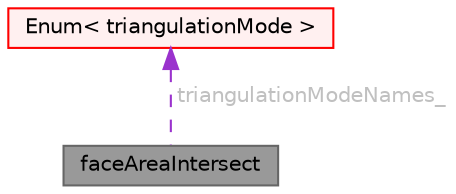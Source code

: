digraph "faceAreaIntersect"
{
 // LATEX_PDF_SIZE
  bgcolor="transparent";
  edge [fontname=Helvetica,fontsize=10,labelfontname=Helvetica,labelfontsize=10];
  node [fontname=Helvetica,fontsize=10,shape=box,height=0.2,width=0.4];
  Node1 [id="Node000001",label="faceAreaIntersect",height=0.2,width=0.4,color="gray40", fillcolor="grey60", style="filled", fontcolor="black",tooltip="Face intersection class."];
  Node2 -> Node1 [id="edge1_Node000001_Node000002",dir="back",color="darkorchid3",style="dashed",tooltip=" ",label=" triangulationModeNames_",fontcolor="grey" ];
  Node2 [id="Node000002",label="Enum\< triangulationMode \>",height=0.2,width=0.4,color="red", fillcolor="#FFF0F0", style="filled",URL="$classFoam_1_1Enum.html",tooltip=" "];
}
